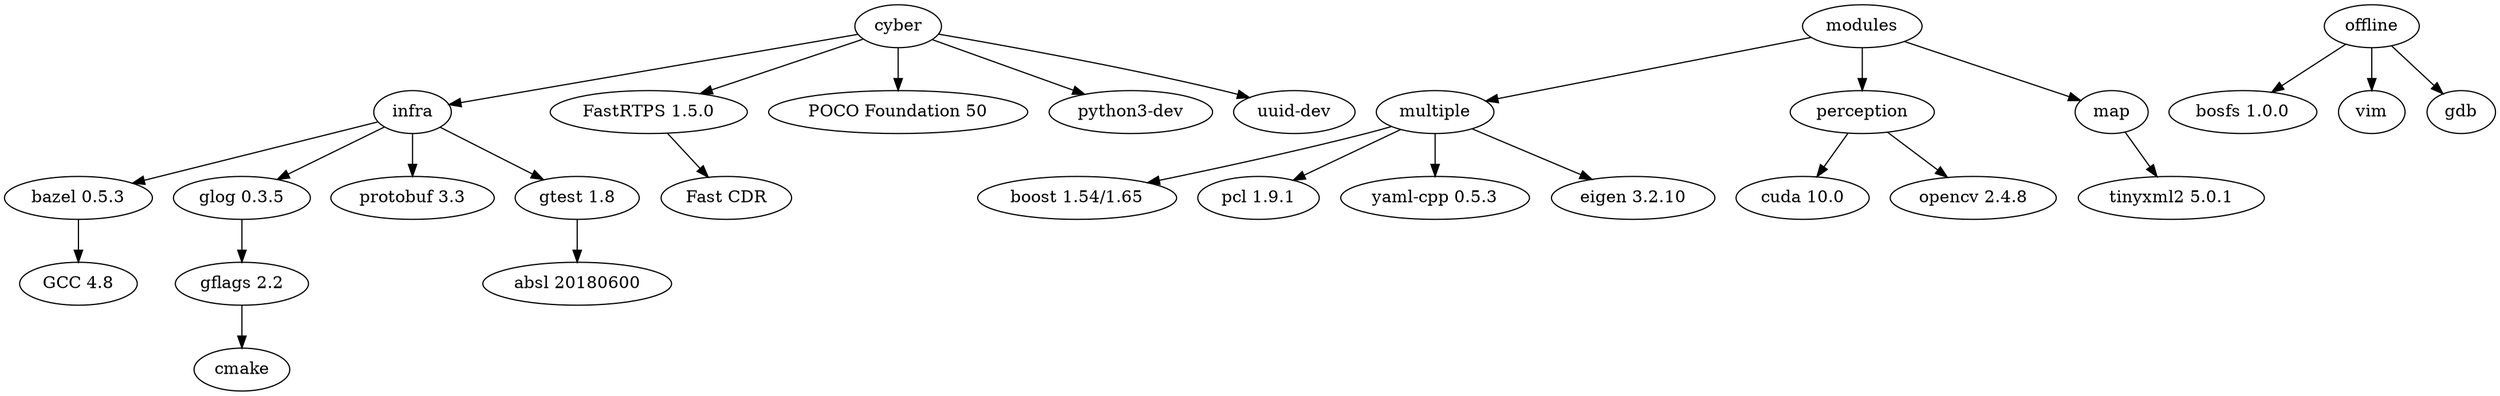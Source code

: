 digraph {
  "infra" -> "bazel 0.5.3";
  "bazel 0.5.3" -> "GCC 4.8";
  "infra" -> "glog 0.3.5" -> "gflags 2.2" -> "cmake";
  "infra" -> "protobuf 3.3";
  "infra" -> "gtest 1.8" -> "absl 20180600";

  "cyber" -> "infra";
  "cyber" -> "FastRTPS 1.5.0" -> "Fast CDR";
  "cyber" -> "POCO Foundation 50";
  "cyber" -> "python3-dev";
  "cyber" -> "uuid-dev";

  "modules" -> "multiple" -> "boost 1.54/1.65";
  "multiple" -> "pcl 1.9.1";
  "multiple" -> "yaml-cpp 0.5.3";
  "multiple" -> "eigen 3.2.10";

  "modules" -> "perception" -> "cuda 10.0";
  "perception" -> "opencv 2.4.8";

  "modules" -> "map" -> "tinyxml2 5.0.1";

  "offline" -> "bosfs 1.0.0";
  "offline" -> "vim";
  "offline" -> "gdb";
}
